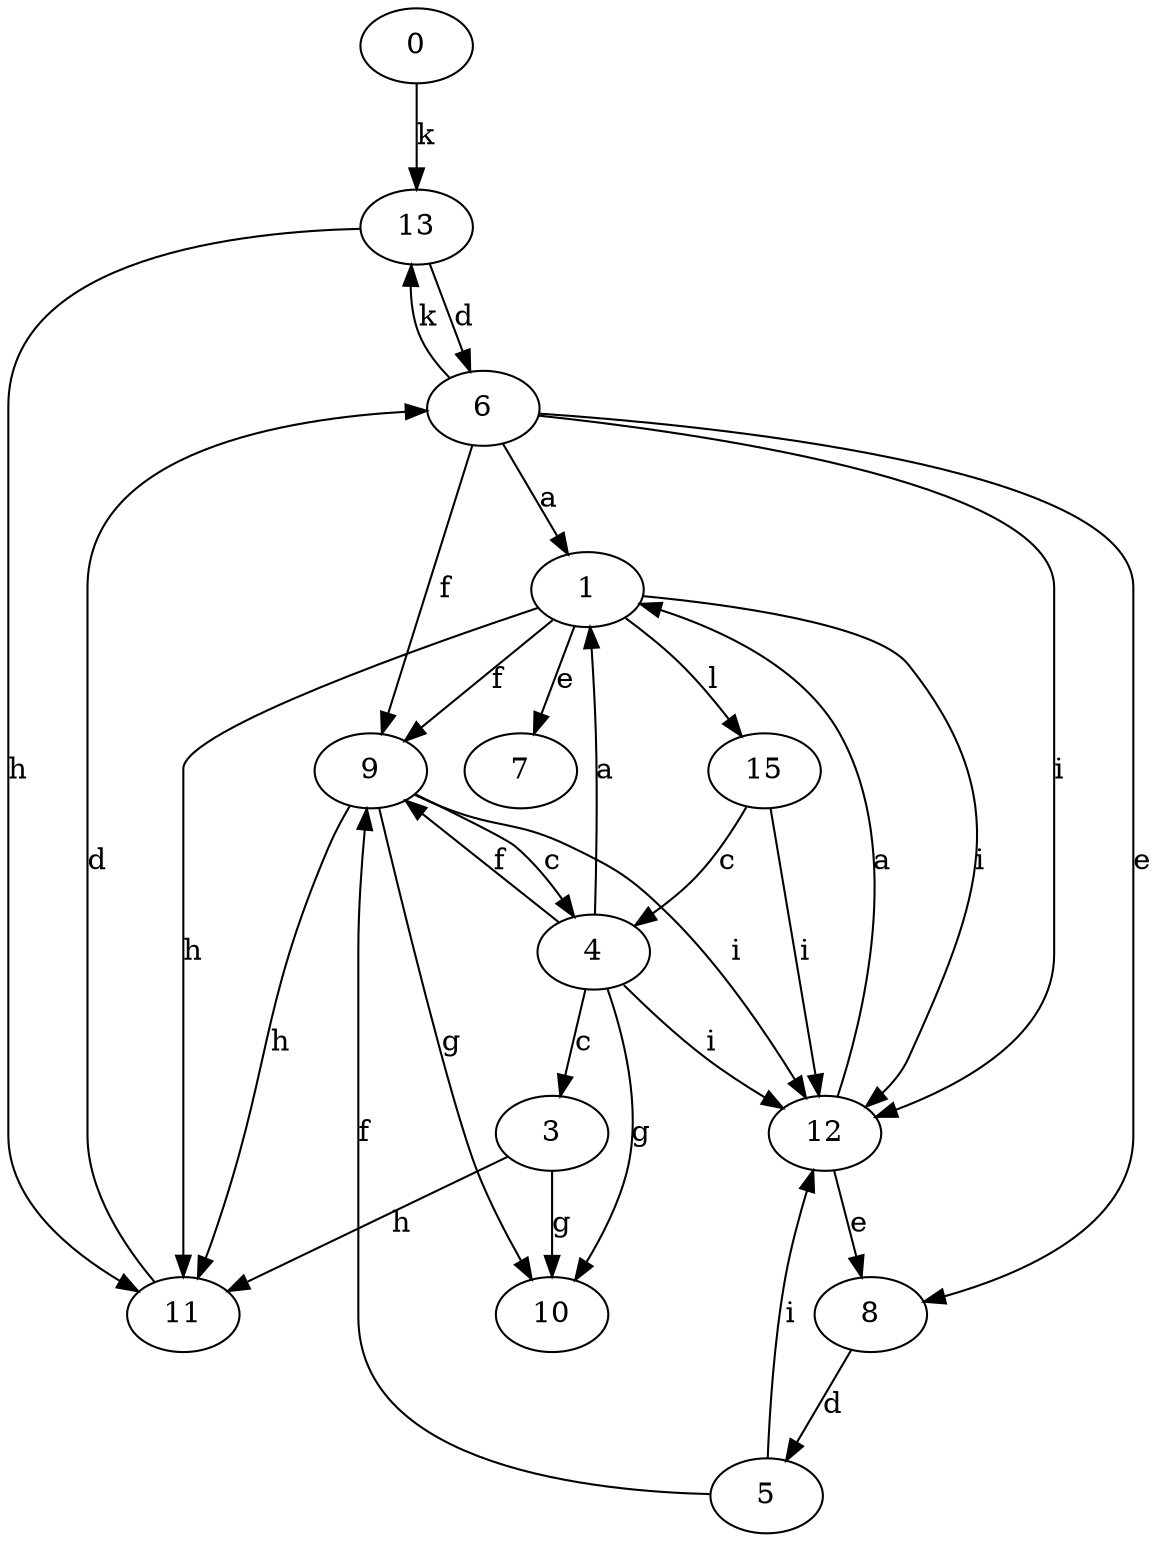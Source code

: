 strict digraph  {
0;
1;
3;
4;
5;
6;
7;
8;
9;
10;
11;
12;
13;
15;
0 -> 13  [label=k];
1 -> 7  [label=e];
1 -> 9  [label=f];
1 -> 11  [label=h];
1 -> 12  [label=i];
1 -> 15  [label=l];
3 -> 10  [label=g];
3 -> 11  [label=h];
4 -> 1  [label=a];
4 -> 3  [label=c];
4 -> 9  [label=f];
4 -> 10  [label=g];
4 -> 12  [label=i];
5 -> 9  [label=f];
5 -> 12  [label=i];
6 -> 1  [label=a];
6 -> 8  [label=e];
6 -> 9  [label=f];
6 -> 12  [label=i];
6 -> 13  [label=k];
8 -> 5  [label=d];
9 -> 4  [label=c];
9 -> 10  [label=g];
9 -> 11  [label=h];
9 -> 12  [label=i];
11 -> 6  [label=d];
12 -> 1  [label=a];
12 -> 8  [label=e];
13 -> 6  [label=d];
13 -> 11  [label=h];
15 -> 4  [label=c];
15 -> 12  [label=i];
}
